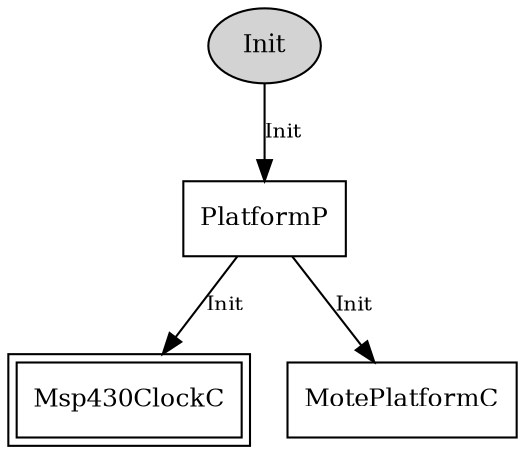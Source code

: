 digraph "tos.platforms.xm1000.PlatformC" {
  n0x2b6a5a5fcda0 [shape=ellipse, style=filled, label="Init", fontsize=12];
  "PlatformP" [fontsize=12, shape=box, URL="../chtml/tos.platforms.xm1000.PlatformP.html"];
  "PlatformP" [fontsize=12, shape=box, URL="../chtml/tos.platforms.xm1000.PlatformP.html"];
  "Msp430ClockC" [fontsize=12, shape=box,peripheries=2, URL="../chtml/tos.chips.msp430.timer.Msp430ClockC.html"];
  "PlatformP" [fontsize=12, shape=box, URL="../chtml/tos.platforms.xm1000.PlatformP.html"];
  "MotePlatformC" [fontsize=12, shape=box, URL="../chtml/tos.platforms.xm1000.MotePlatformC.html"];
  "n0x2b6a5a5fcda0" -> "PlatformP" [label="Init", URL="../ihtml/tos.interfaces.Init.html", fontsize=10];
  "PlatformP" -> "Msp430ClockC" [label="Init", URL="../ihtml/tos.interfaces.Init.html", fontsize=10];
  "PlatformP" -> "MotePlatformC" [label="Init", URL="../ihtml/tos.interfaces.Init.html", fontsize=10];
}
